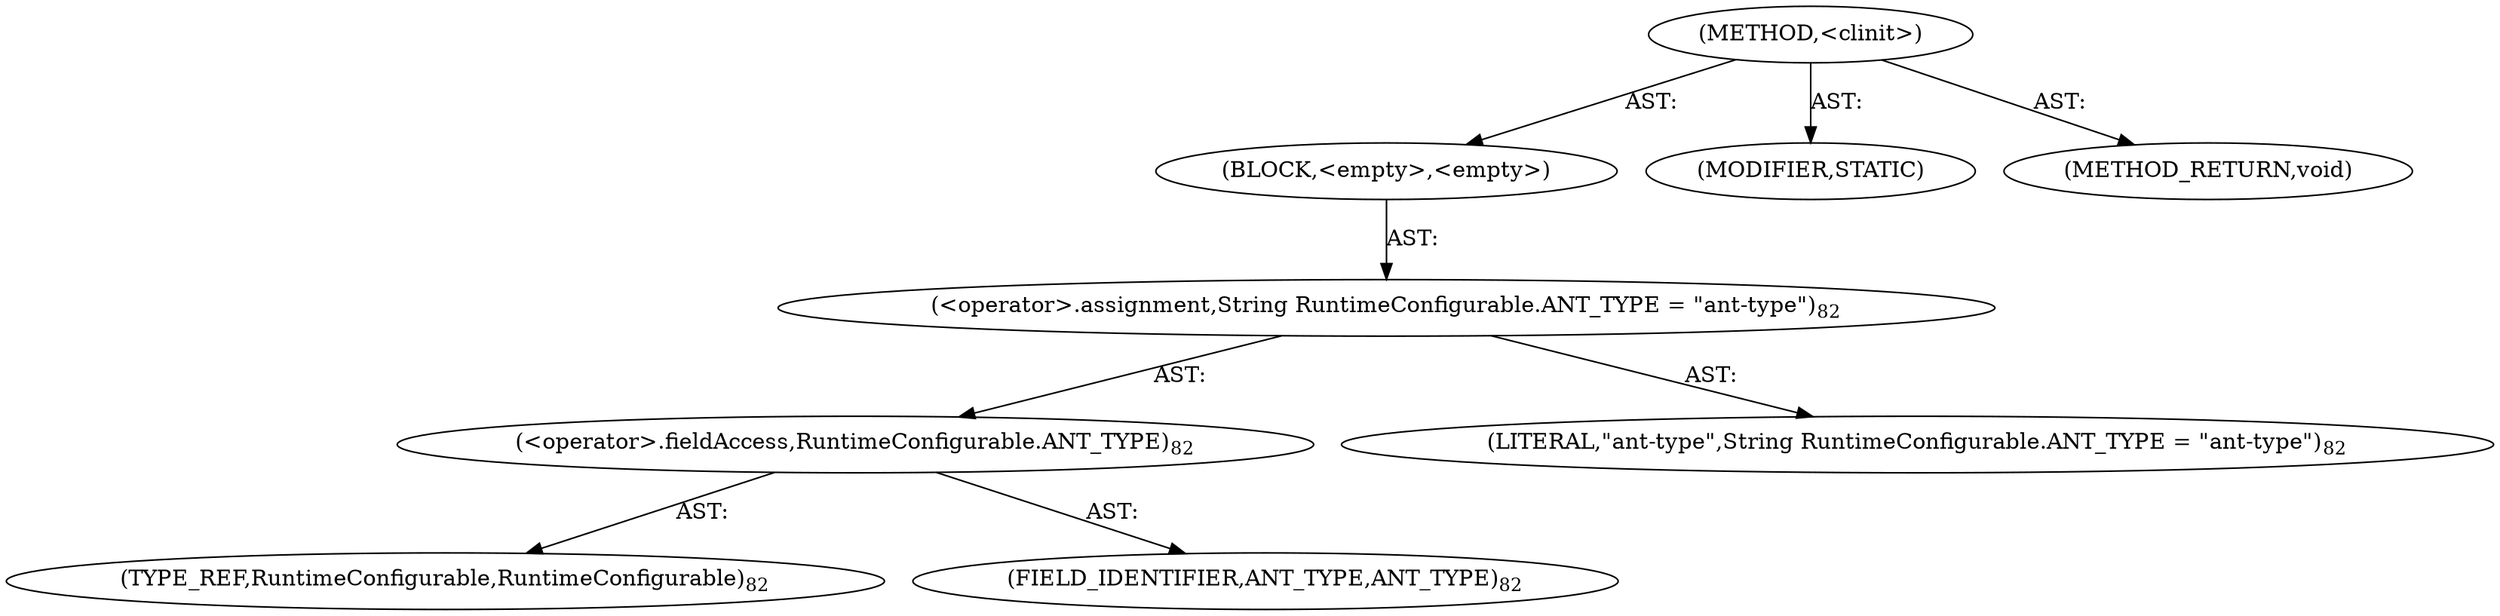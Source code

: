 digraph "&lt;clinit&gt;" {  
"111669149717" [label = <(METHOD,&lt;clinit&gt;)> ]
"25769803838" [label = <(BLOCK,&lt;empty&gt;,&lt;empty&gt;)> ]
"30064771335" [label = <(&lt;operator&gt;.assignment,String RuntimeConfigurable.ANT_TYPE = &quot;ant-type&quot;)<SUB>82</SUB>> ]
"30064771336" [label = <(&lt;operator&gt;.fieldAccess,RuntimeConfigurable.ANT_TYPE)<SUB>82</SUB>> ]
"180388626446" [label = <(TYPE_REF,RuntimeConfigurable,RuntimeConfigurable)<SUB>82</SUB>> ]
"55834574938" [label = <(FIELD_IDENTIFIER,ANT_TYPE,ANT_TYPE)<SUB>82</SUB>> ]
"90194313260" [label = <(LITERAL,&quot;ant-type&quot;,String RuntimeConfigurable.ANT_TYPE = &quot;ant-type&quot;)<SUB>82</SUB>> ]
"133143986228" [label = <(MODIFIER,STATIC)> ]
"128849018901" [label = <(METHOD_RETURN,void)> ]
  "111669149717" -> "25769803838"  [ label = "AST: "] 
  "111669149717" -> "133143986228"  [ label = "AST: "] 
  "111669149717" -> "128849018901"  [ label = "AST: "] 
  "25769803838" -> "30064771335"  [ label = "AST: "] 
  "30064771335" -> "30064771336"  [ label = "AST: "] 
  "30064771335" -> "90194313260"  [ label = "AST: "] 
  "30064771336" -> "180388626446"  [ label = "AST: "] 
  "30064771336" -> "55834574938"  [ label = "AST: "] 
}
